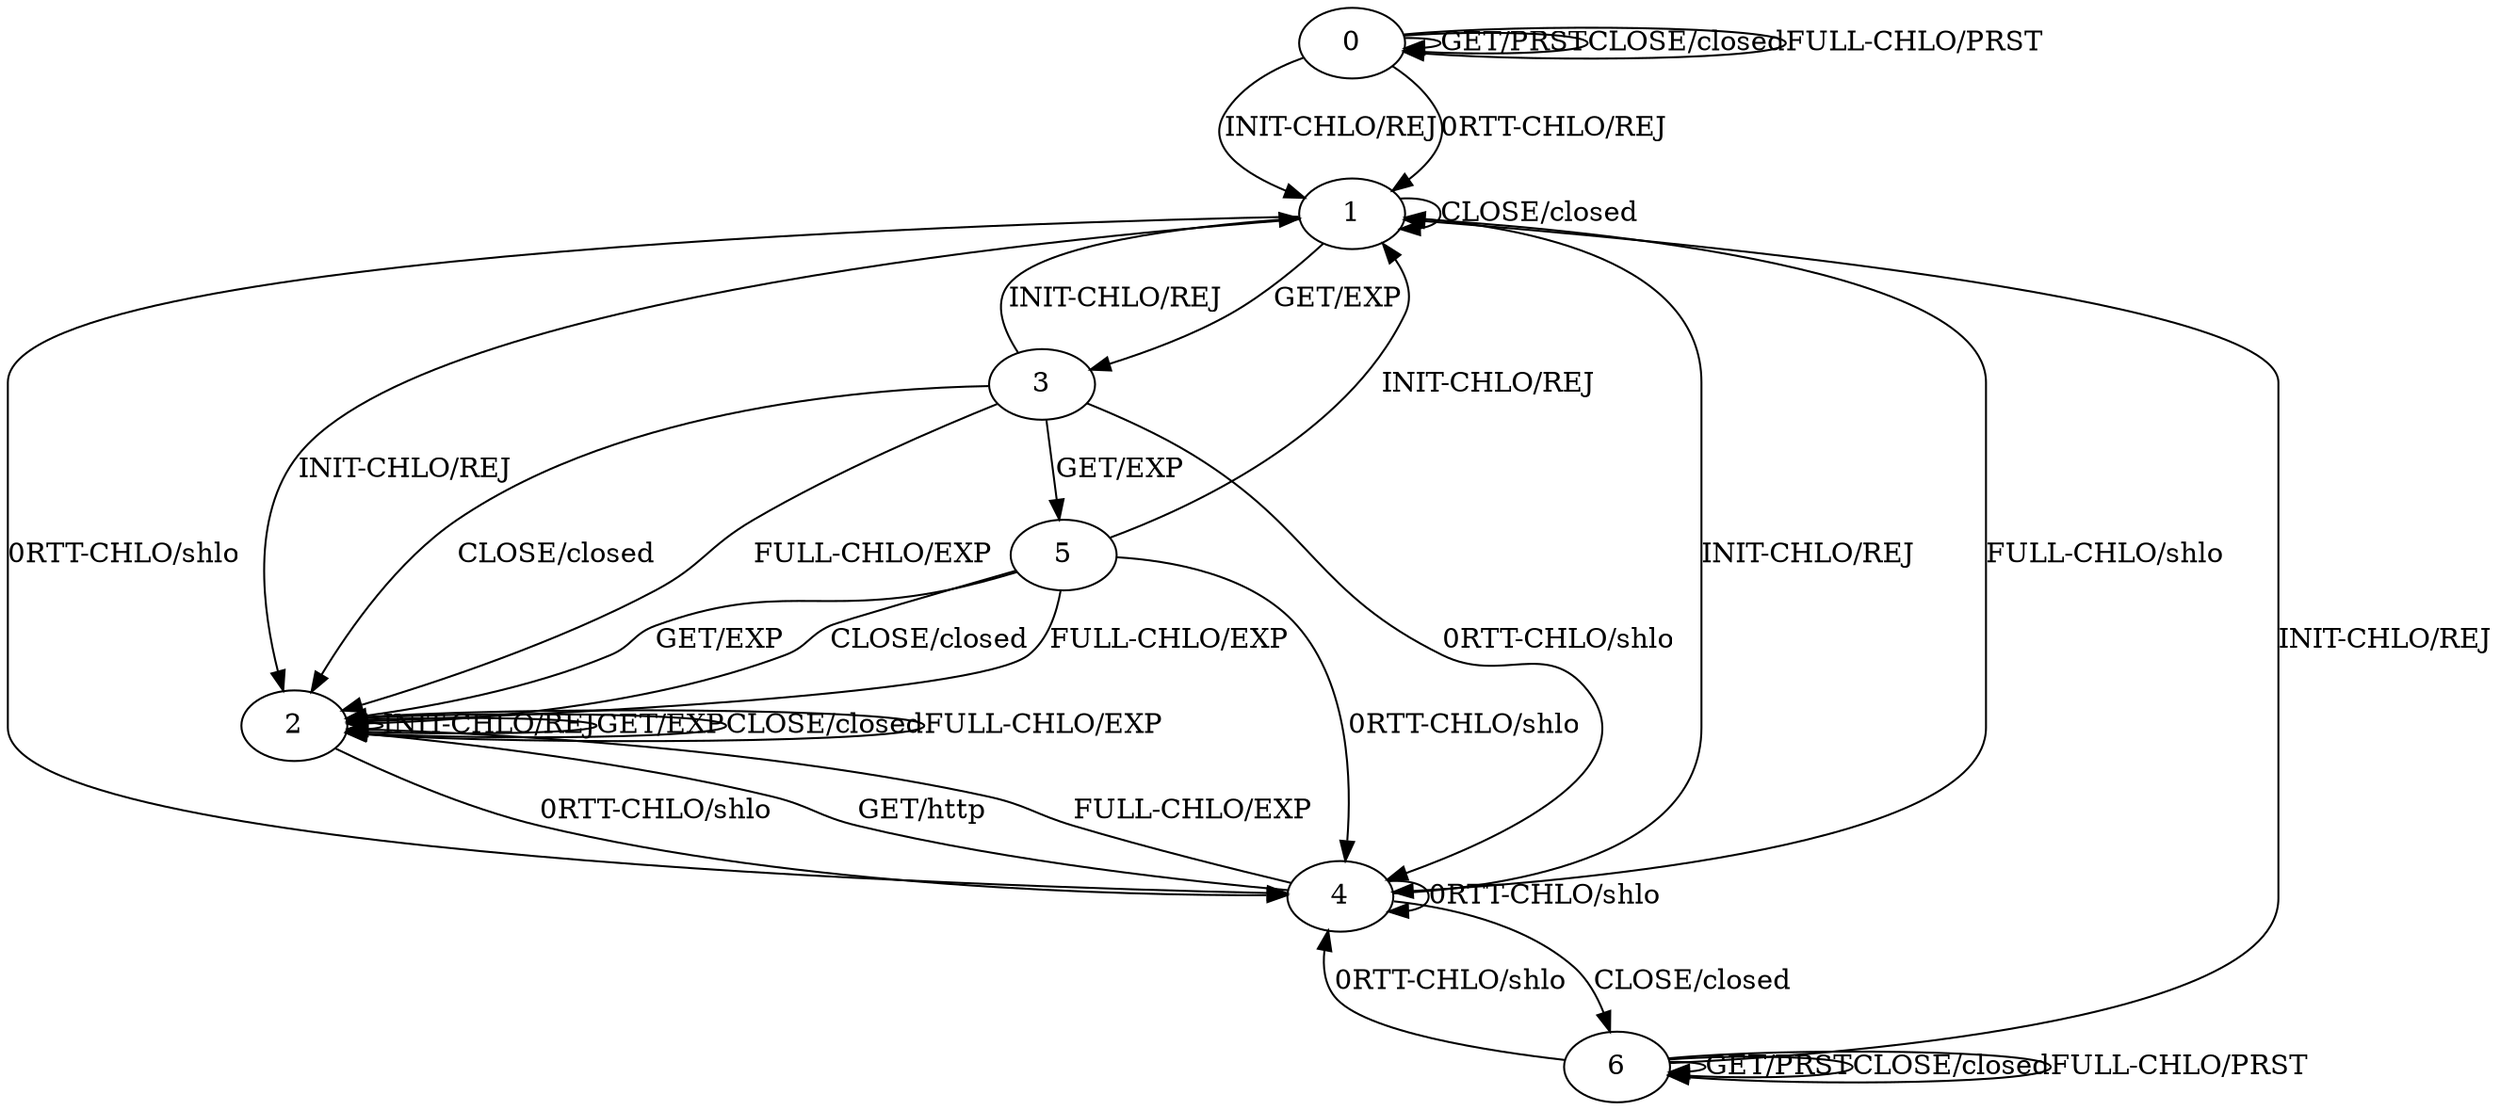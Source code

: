 digraph G {
s0
s1
s2
s3
s4
s5
s6
s0 [label="0"];
s0 -> s1 [label="INIT-CHLO/REJ"]
s0 -> s0 [label="GET/PRST"]
s0 -> s0 [label="CLOSE/closed"]
s0 -> s0 [label="FULL-CHLO/PRST"]
s0 -> s1 [label="0RTT-CHLO/REJ"]
s1 [label="1"];
s1 -> s2 [label="INIT-CHLO/REJ"]
s1 -> s3 [label="GET/EXP"]
s1 -> s1 [label="CLOSE/closed"]
s1 -> s4 [label="FULL-CHLO/shlo"]
s1 -> s4 [label="0RTT-CHLO/shlo"]
s2 [label="2"];
s2 -> s2 [label="INIT-CHLO/REJ"]
s2 -> s2 [label="GET/EXP"]
s2 -> s2 [label="CLOSE/closed"]
s2 -> s2 [label="FULL-CHLO/EXP"]
s2 -> s4 [label="0RTT-CHLO/shlo"]
s3 [label="3"];
s3 -> s1 [label="INIT-CHLO/REJ"]
s3 -> s5 [label="GET/EXP"]
s3 -> s2 [label="CLOSE/closed"]
s3 -> s2 [label="FULL-CHLO/EXP"]
s3 -> s4 [label="0RTT-CHLO/shlo"]
s4 [label="4"];
s4 -> s1 [label="INIT-CHLO/REJ"]
s4 -> s2 [label="GET/http"]
s4 -> s6 [label="CLOSE/closed"]
s4 -> s2 [label="FULL-CHLO/EXP"]
s4 -> s4 [label="0RTT-CHLO/shlo"]
s5 [label="5"];
s5 -> s1 [label="INIT-CHLO/REJ"]
s5 -> s2 [label="GET/EXP"]
s5 -> s2 [label="CLOSE/closed"]
s5 -> s2 [label="FULL-CHLO/EXP"]
s5 -> s4 [label="0RTT-CHLO/shlo"]
s6 [label="6"];
s6 -> s1 [label="INIT-CHLO/REJ"]
s6 -> s6 [label="GET/PRST"]
s6 -> s6 [label="CLOSE/closed"]
s6 -> s6 [label="FULL-CHLO/PRST"]
s6 -> s4 [label="0RTT-CHLO/shlo"]
}
